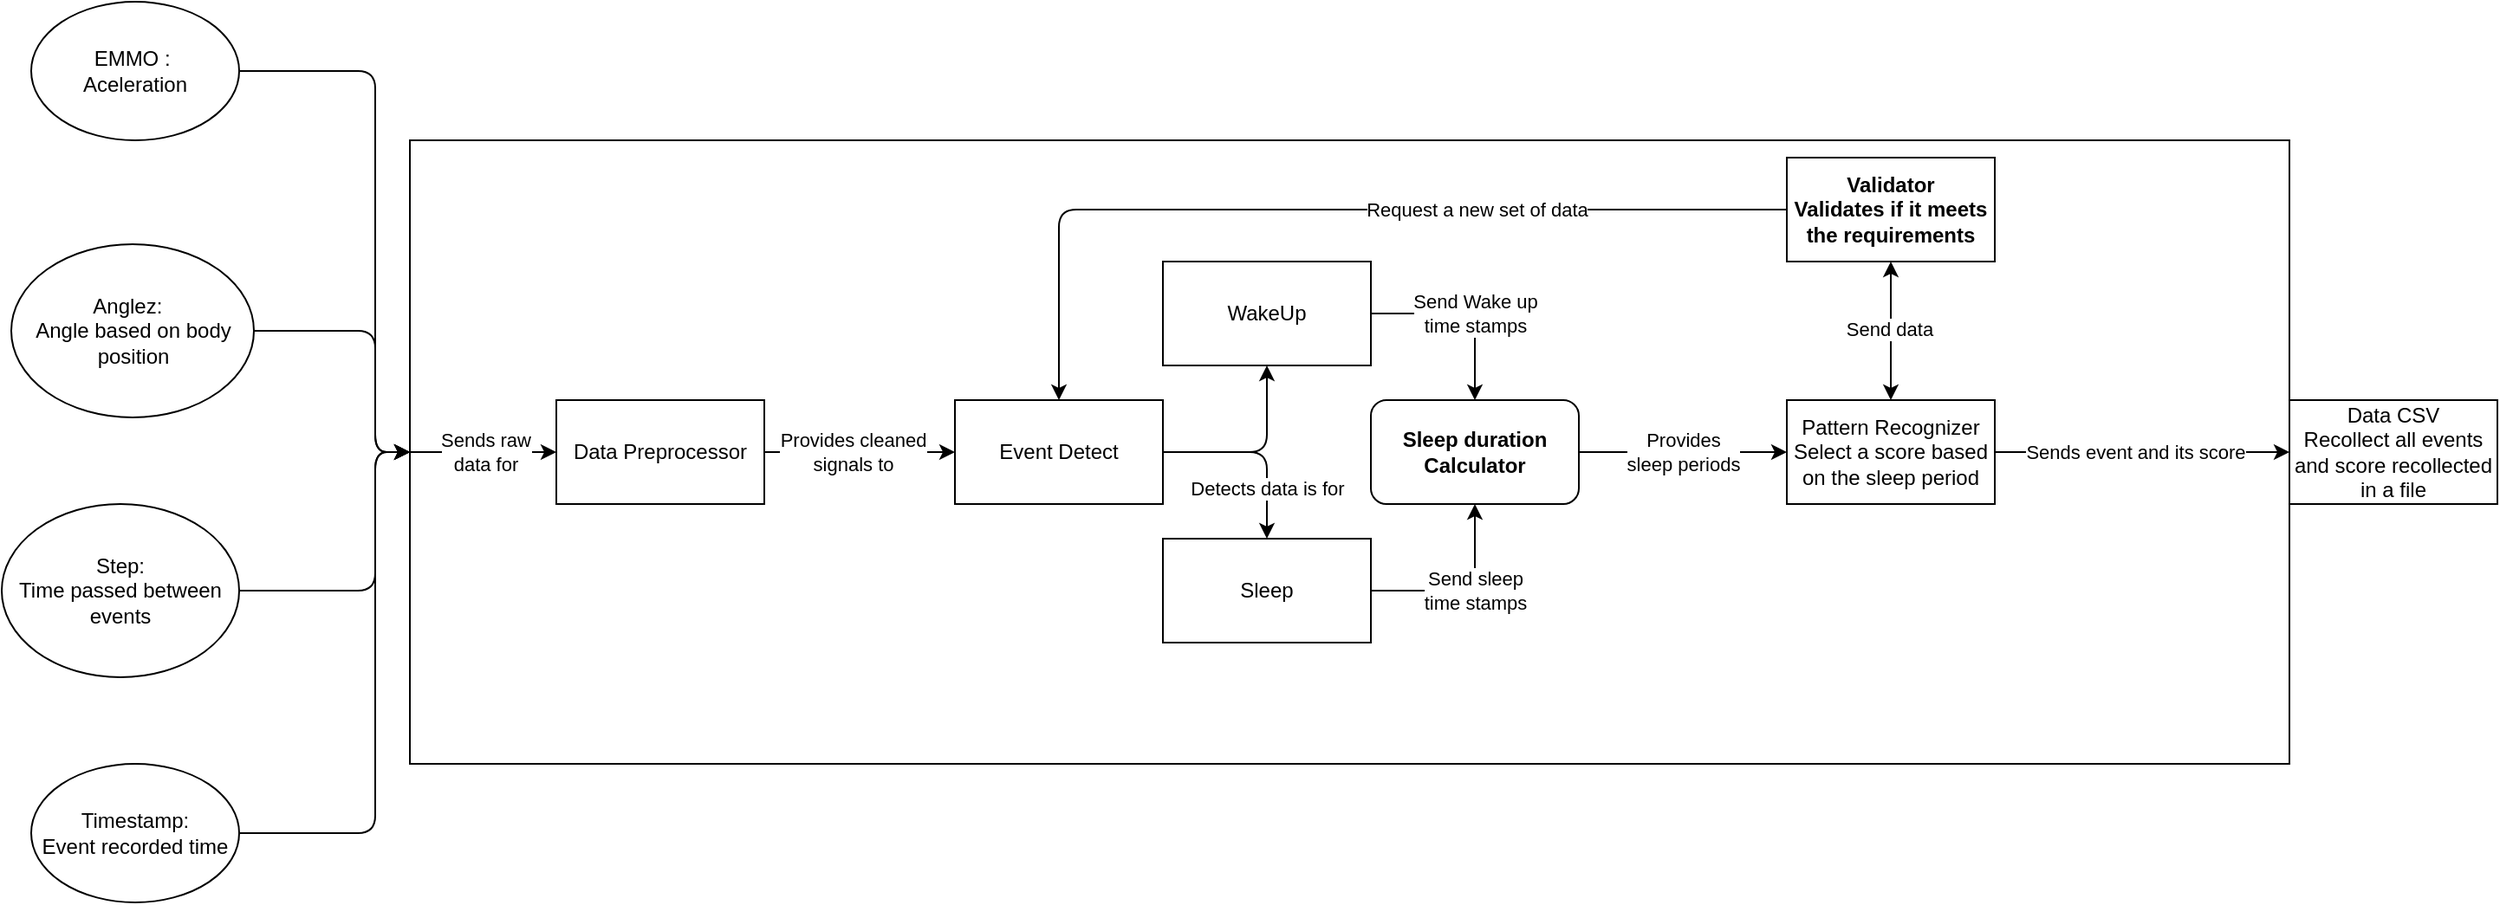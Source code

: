 <mxfile>
    <diagram name="Página-1" id="cdLnqXF8csMOLRGeKoDe">
        <mxGraphModel dx="2322" dy="445" grid="1" gridSize="10" guides="1" tooltips="1" connect="1" arrows="1" fold="1" page="1" pageScale="1" pageWidth="1400" pageHeight="850" background="none" math="1" shadow="0">
            <root>
                <mxCell id="0"/>
                <mxCell id="1" parent="0"/>
                <mxCell id="16" style="edgeStyle=none;html=1;exitX=0;exitY=0.5;exitDx=0;exitDy=0;entryX=0;entryY=0.5;entryDx=0;entryDy=0;movable=1;resizable=1;rotatable=1;deletable=1;editable=1;locked=0;connectable=1;" parent="1" source="3" edge="1">
                    <mxGeometry relative="1" as="geometry">
                        <mxPoint x="-1094.5" y="300" as="targetPoint"/>
                    </mxGeometry>
                </mxCell>
                <mxCell id="3" value="" style="rounded=0;whiteSpace=wrap;html=1;movable=0;resizable=0;rotatable=0;deletable=0;editable=0;locked=1;connectable=0;" parent="1" vertex="1">
                    <mxGeometry x="-1124.5" y="120" width="1084.5" height="360" as="geometry"/>
                </mxCell>
                <mxCell id="4" style="edgeStyle=none;html=1;entryX=0;entryY=0.5;entryDx=0;entryDy=0;movable=1;resizable=1;rotatable=1;deletable=1;editable=1;locked=0;connectable=1;" parent="1" source="bbs-jUhWbdaiTY3tE9ZW-34" target="3" edge="1">
                    <mxGeometry relative="1" as="geometry">
                        <Array as="points">
                            <mxPoint x="-1144.5" y="80"/>
                            <mxPoint x="-1144.5" y="300"/>
                        </Array>
                    </mxGeometry>
                </mxCell>
                <mxCell id="bbs-jUhWbdaiTY3tE9ZW-34" value="EMMO :&amp;nbsp;&lt;div&gt;Aceleration&lt;/div&gt;" style="ellipse;whiteSpace=wrap;html=1;movable=1;resizable=1;rotatable=1;deletable=1;editable=1;locked=0;connectable=1;" parent="1" vertex="1">
                    <mxGeometry x="-1343" y="40" width="120" height="80" as="geometry"/>
                </mxCell>
                <mxCell id="5" style="edgeStyle=none;html=1;entryX=0;entryY=0.5;entryDx=0;entryDy=0;movable=1;resizable=1;rotatable=1;deletable=1;editable=1;locked=0;connectable=1;" parent="1" source="bbs-jUhWbdaiTY3tE9ZW-35" target="3" edge="1">
                    <mxGeometry relative="1" as="geometry">
                        <Array as="points">
                            <mxPoint x="-1144.5" y="230"/>
                            <mxPoint x="-1144.5" y="300"/>
                        </Array>
                    </mxGeometry>
                </mxCell>
                <mxCell id="bbs-jUhWbdaiTY3tE9ZW-35" value="Anglez:&amp;nbsp;&amp;nbsp;&lt;div&gt;Angle based on body position&lt;/div&gt;" style="ellipse;whiteSpace=wrap;html=1;movable=1;resizable=1;rotatable=1;deletable=1;editable=1;locked=0;connectable=1;" parent="1" vertex="1">
                    <mxGeometry x="-1354.5" y="180" width="140" height="100" as="geometry"/>
                </mxCell>
                <mxCell id="6" style="edgeStyle=none;html=1;entryX=0;entryY=0.5;entryDx=0;entryDy=0;movable=1;resizable=1;rotatable=1;deletable=1;editable=1;locked=0;connectable=1;" parent="1" source="bbs-jUhWbdaiTY3tE9ZW-36" target="3" edge="1">
                    <mxGeometry relative="1" as="geometry">
                        <Array as="points">
                            <mxPoint x="-1144.5" y="380"/>
                            <mxPoint x="-1144.5" y="300"/>
                        </Array>
                    </mxGeometry>
                </mxCell>
                <mxCell id="bbs-jUhWbdaiTY3tE9ZW-36" value="Step:&lt;div&gt;Time passed between events&lt;/div&gt;" style="ellipse;whiteSpace=wrap;html=1;movable=1;resizable=1;rotatable=1;deletable=1;editable=1;locked=0;connectable=1;" parent="1" vertex="1">
                    <mxGeometry x="-1360" y="330" width="137" height="100" as="geometry"/>
                </mxCell>
                <mxCell id="7" style="edgeStyle=none;html=1;entryX=0;entryY=0.5;entryDx=0;entryDy=0;movable=1;resizable=1;rotatable=1;deletable=1;editable=1;locked=0;connectable=1;" parent="1" source="bbs-jUhWbdaiTY3tE9ZW-37" target="3" edge="1">
                    <mxGeometry relative="1" as="geometry">
                        <Array as="points">
                            <mxPoint x="-1144.5" y="520"/>
                            <mxPoint x="-1144.5" y="300"/>
                        </Array>
                    </mxGeometry>
                </mxCell>
                <mxCell id="bbs-jUhWbdaiTY3tE9ZW-37" value="Timestamp:&lt;div&gt;Event recorded time&lt;/div&gt;" style="ellipse;whiteSpace=wrap;html=1;movable=1;resizable=1;rotatable=1;deletable=1;editable=1;locked=0;connectable=1;" parent="1" vertex="1">
                    <mxGeometry x="-1343" y="480" width="120" height="80" as="geometry"/>
                </mxCell>
                <mxCell id="18" style="edgeStyle=none;html=1;exitX=1;exitY=0.5;exitDx=0;exitDy=0;" parent="1" edge="1">
                    <mxGeometry relative="1" as="geometry">
                        <mxPoint x="-350" y="520" as="sourcePoint"/>
                    </mxGeometry>
                </mxCell>
                <mxCell id="19" value="gives clean and&lt;div&gt;filtered data&lt;/div&gt;" style="edgeLabel;html=1;align=center;verticalAlign=middle;resizable=0;points=[];" parent="18" vertex="1" connectable="0">
                    <mxGeometry x="0.292" y="1" relative="1" as="geometry">
                        <mxPoint x="-22" y="1" as="offset"/>
                    </mxGeometry>
                </mxCell>
                <mxCell id="21" style="edgeStyle=none;html=1;exitX=1;exitY=0.5;exitDx=0;exitDy=0;" parent="1" edge="1">
                    <mxGeometry relative="1" as="geometry">
                        <mxPoint x="-110" y="520" as="sourcePoint"/>
                    </mxGeometry>
                </mxCell>
                <mxCell id="22" value="Organices data&lt;div&gt;based on&lt;/div&gt;&lt;div&gt;time stamps&lt;/div&gt;" style="edgeLabel;html=1;align=center;verticalAlign=middle;resizable=0;points=[];" parent="21" vertex="1" connectable="0">
                    <mxGeometry x="-0.321" y="-3" relative="1" as="geometry">
                        <mxPoint x="13" y="-3" as="offset"/>
                    </mxGeometry>
                </mxCell>
                <mxCell id="24" value="" style="edgeStyle=none;html=1;" parent="1" edge="1">
                    <mxGeometry relative="1" as="geometry">
                        <mxPoint x="120" y="520" as="sourcePoint"/>
                    </mxGeometry>
                </mxCell>
                <mxCell id="25" value="outs a state&lt;div&gt;prediction based&lt;/div&gt;&lt;div&gt;on data&lt;/div&gt;" style="edgeLabel;html=1;align=center;verticalAlign=middle;resizable=0;points=[];" parent="24" vertex="1" connectable="0">
                    <mxGeometry x="-0.392" relative="1" as="geometry">
                        <mxPoint x="22" as="offset"/>
                    </mxGeometry>
                </mxCell>
                <mxCell id="26" style="edgeStyle=none;html=1;" parent="1" edge="1">
                    <mxGeometry relative="1" as="geometry">
                        <Array as="points">
                            <mxPoint x="310" y="450"/>
                            <mxPoint x="70" y="450"/>
                        </Array>
                        <mxPoint x="70" y="490" as="targetPoint"/>
                    </mxGeometry>
                </mxCell>
                <mxCell id="27" value="Rejected based&lt;div&gt;on the tolerancy&lt;/div&gt;" style="edgeLabel;html=1;align=center;verticalAlign=middle;resizable=0;points=[];" parent="26" vertex="1" connectable="0">
                    <mxGeometry x="0.097" y="-2" relative="1" as="geometry">
                        <mxPoint as="offset"/>
                    </mxGeometry>
                </mxCell>
                <mxCell id="28" value="Data Preprocessor" style="rounded=0;whiteSpace=wrap;html=1;movable=1;resizable=1;rotatable=1;deletable=1;editable=1;locked=0;connectable=1;" parent="1" vertex="1">
                    <mxGeometry x="-1040" y="270" width="120" height="60" as="geometry"/>
                </mxCell>
                <mxCell id="29" value="" style="endArrow=classic;html=1;entryX=0;entryY=0.5;entryDx=0;entryDy=0;movable=1;resizable=1;rotatable=1;deletable=1;editable=1;locked=0;connectable=1;" parent="1" target="28" edge="1">
                    <mxGeometry width="50" height="50" relative="1" as="geometry">
                        <mxPoint x="-1124.5" y="300" as="sourcePoint"/>
                        <mxPoint x="-1034.5" y="230" as="targetPoint"/>
                    </mxGeometry>
                </mxCell>
                <mxCell id="30" value="Sends raw&lt;div&gt;data for&lt;/div&gt;" style="edgeLabel;html=1;align=center;verticalAlign=middle;resizable=1;points=[];movable=1;rotatable=1;deletable=1;editable=1;locked=0;connectable=1;" parent="29" vertex="1" connectable="0">
                    <mxGeometry x="-0.436" relative="1" as="geometry">
                        <mxPoint x="19" as="offset"/>
                    </mxGeometry>
                </mxCell>
                <mxCell id="31" value="" style="endArrow=classic;html=1;exitX=1;exitY=0.5;exitDx=0;exitDy=0;entryX=0;entryY=0.5;entryDx=0;entryDy=0;movable=1;resizable=1;rotatable=1;deletable=1;editable=1;locked=0;connectable=1;" parent="1" source="28" target="32" edge="1">
                    <mxGeometry width="50" height="50" relative="1" as="geometry">
                        <mxPoint x="-854.5" y="400" as="sourcePoint"/>
                        <mxPoint x="-824.5" y="300" as="targetPoint"/>
                    </mxGeometry>
                </mxCell>
                <mxCell id="33" value="Provides cleaned&lt;div&gt;signals to&lt;/div&gt;" style="edgeLabel;html=1;align=center;verticalAlign=middle;resizable=1;points=[];movable=1;rotatable=1;deletable=1;editable=1;locked=0;connectable=1;" parent="31" vertex="1" connectable="0">
                    <mxGeometry x="-0.231" y="4" relative="1" as="geometry">
                        <mxPoint x="8" y="4" as="offset"/>
                    </mxGeometry>
                </mxCell>
                <mxCell id="38" style="edgeStyle=none;html=1;entryX=0.5;entryY=0;entryDx=0;entryDy=0;movable=1;resizable=1;rotatable=1;deletable=1;editable=1;locked=0;connectable=1;" parent="1" source="32" target="35" edge="1">
                    <mxGeometry relative="1" as="geometry">
                        <Array as="points">
                            <mxPoint x="-630" y="300"/>
                        </Array>
                    </mxGeometry>
                </mxCell>
                <mxCell id="36" style="edgeStyle=none;html=1;movable=1;resizable=1;rotatable=1;deletable=1;editable=1;locked=0;connectable=1;" parent="1" source="32" target="34" edge="1">
                    <mxGeometry relative="1" as="geometry">
                        <Array as="points">
                            <mxPoint x="-630" y="300"/>
                        </Array>
                    </mxGeometry>
                </mxCell>
                <mxCell id="37" value="Detects data is for" style="edgeLabel;html=1;align=center;verticalAlign=middle;resizable=1;points=[];movable=1;rotatable=1;deletable=1;editable=1;locked=0;connectable=1;" parent="36" vertex="1" connectable="0">
                    <mxGeometry x="0.45" y="-2" relative="1" as="geometry">
                        <mxPoint x="-2" y="41" as="offset"/>
                    </mxGeometry>
                </mxCell>
                <mxCell id="32" value="Event Detect" style="rounded=0;whiteSpace=wrap;html=1;movable=1;resizable=1;rotatable=1;deletable=1;editable=1;locked=0;connectable=1;" parent="1" vertex="1">
                    <mxGeometry x="-810" y="270" width="120" height="60" as="geometry"/>
                </mxCell>
                <mxCell id="43" style="edgeStyle=none;html=1;entryX=0.5;entryY=0;entryDx=0;entryDy=0;movable=1;resizable=1;rotatable=1;deletable=1;editable=1;locked=0;connectable=1;" parent="1" source="34" target="41" edge="1">
                    <mxGeometry relative="1" as="geometry">
                        <Array as="points">
                            <mxPoint x="-510" y="220"/>
                        </Array>
                    </mxGeometry>
                </mxCell>
                <mxCell id="44" value="Send Wake up&lt;div&gt;time stamps&lt;/div&gt;" style="edgeLabel;html=1;align=center;verticalAlign=middle;resizable=1;points=[];movable=1;rotatable=1;deletable=1;editable=1;locked=0;connectable=1;" parent="43" vertex="1" connectable="0">
                    <mxGeometry x="0.127" y="-3" relative="1" as="geometry">
                        <mxPoint x="3" y="-2" as="offset"/>
                    </mxGeometry>
                </mxCell>
                <mxCell id="34" value="WakeUp" style="rounded=0;whiteSpace=wrap;html=1;movable=1;resizable=1;rotatable=1;deletable=1;editable=1;locked=0;connectable=1;" parent="1" vertex="1">
                    <mxGeometry x="-690" y="190" width="120" height="60" as="geometry"/>
                </mxCell>
                <mxCell id="42" style="edgeStyle=none;html=1;entryX=0.5;entryY=1;entryDx=0;entryDy=0;movable=1;resizable=1;rotatable=1;deletable=1;editable=1;locked=0;connectable=1;" parent="1" source="35" target="41" edge="1">
                    <mxGeometry relative="1" as="geometry">
                        <Array as="points">
                            <mxPoint x="-510" y="380"/>
                        </Array>
                    </mxGeometry>
                </mxCell>
                <mxCell id="46" value="Send sleep&lt;div&gt;time stamps&lt;/div&gt;" style="edgeLabel;html=1;align=center;verticalAlign=middle;resizable=1;points=[];movable=1;rotatable=1;deletable=1;editable=1;locked=0;connectable=1;" parent="42" vertex="1" connectable="0">
                    <mxGeometry x="0.464" y="2" relative="1" as="geometry">
                        <mxPoint x="2" y="20" as="offset"/>
                    </mxGeometry>
                </mxCell>
                <mxCell id="35" value="Sleep" style="rounded=0;whiteSpace=wrap;html=1;movable=1;resizable=1;rotatable=1;deletable=1;editable=1;locked=0;connectable=1;" parent="1" vertex="1">
                    <mxGeometry x="-690" y="350" width="120" height="60" as="geometry"/>
                </mxCell>
                <mxCell id="50" style="edgeStyle=none;html=1;movable=1;resizable=1;rotatable=1;deletable=1;editable=1;locked=0;connectable=1;" parent="1" source="41" target="47" edge="1">
                    <mxGeometry relative="1" as="geometry"/>
                </mxCell>
                <mxCell id="51" value="Provides&lt;div&gt;sleep periods&lt;/div&gt;" style="edgeLabel;html=1;align=center;verticalAlign=middle;resizable=1;points=[];movable=1;rotatable=1;deletable=1;editable=1;locked=0;connectable=1;" parent="50" vertex="1" connectable="0">
                    <mxGeometry x="0.235" y="-2" relative="1" as="geometry">
                        <mxPoint x="-14" y="-2" as="offset"/>
                    </mxGeometry>
                </mxCell>
                <mxCell id="41" value="Sleep duration Calculator" style="rounded=1;whiteSpace=wrap;html=1;fontStyle=1;movable=1;resizable=1;rotatable=1;deletable=1;editable=1;locked=0;connectable=1;" parent="1" vertex="1">
                    <mxGeometry x="-570" y="270" width="120" height="60" as="geometry"/>
                </mxCell>
                <mxCell id="52" style="edgeStyle=none;html=1;movable=1;resizable=1;rotatable=1;deletable=1;editable=1;locked=0;connectable=1;" parent="1" source="47" edge="1">
                    <mxGeometry relative="1" as="geometry">
                        <mxPoint x="-40" y="300" as="targetPoint"/>
                    </mxGeometry>
                </mxCell>
                <mxCell id="53" value="Sends event and its score" style="edgeLabel;html=1;align=center;verticalAlign=middle;resizable=1;points=[];movable=1;rotatable=1;deletable=1;editable=1;locked=0;connectable=1;" parent="52" vertex="1" connectable="0">
                    <mxGeometry x="-0.231" y="-2" relative="1" as="geometry">
                        <mxPoint x="15" y="-2" as="offset"/>
                    </mxGeometry>
                </mxCell>
                <mxCell id="47" value="Pattern Recognizer&lt;div&gt;Select a score based on the sleep period&lt;/div&gt;" style="rounded=0;whiteSpace=wrap;html=1;movable=1;resizable=1;rotatable=1;deletable=1;editable=1;locked=0;connectable=1;" parent="1" vertex="1">
                    <mxGeometry x="-330" y="270" width="120" height="60" as="geometry"/>
                </mxCell>
                <mxCell id="54" value="Data CSV&lt;div&gt;Recollect all events and score recollected in a file&lt;/div&gt;" style="rounded=0;whiteSpace=wrap;html=1;" parent="1" vertex="1">
                    <mxGeometry x="-40" y="270" width="120" height="60" as="geometry"/>
                </mxCell>
                <mxCell id="69" style="edgeStyle=none;html=1;" edge="1" parent="1" source="66" target="32">
                    <mxGeometry relative="1" as="geometry">
                        <Array as="points">
                            <mxPoint x="-750" y="160"/>
                        </Array>
                    </mxGeometry>
                </mxCell>
                <mxCell id="73" value="Request a new set of data" style="edgeLabel;html=1;align=center;verticalAlign=middle;resizable=0;points=[];" vertex="1" connectable="0" parent="69">
                    <mxGeometry x="-0.239" y="-1" relative="1" as="geometry">
                        <mxPoint x="22" y="1" as="offset"/>
                    </mxGeometry>
                </mxCell>
                <mxCell id="71" style="edgeStyle=none;html=1;endArrow=classic;endFill=1;startArrow=classic;startFill=1;strokeColor=default;" edge="1" parent="1" source="66" target="47">
                    <mxGeometry relative="1" as="geometry"/>
                </mxCell>
                <mxCell id="72" value="Send data" style="edgeLabel;html=1;align=center;verticalAlign=middle;resizable=0;points=[];" vertex="1" connectable="0" parent="71">
                    <mxGeometry x="-0.032" y="-1" relative="1" as="geometry">
                        <mxPoint as="offset"/>
                    </mxGeometry>
                </mxCell>
                <mxCell id="66" value="&lt;b&gt;Validator&lt;br&gt;Validates if it meets the requirements&lt;/b&gt;" style="whiteSpace=wrap;html=1;rounded=0;resizable=1;" vertex="1" parent="1">
                    <mxGeometry x="-330" y="130" width="120" height="60" as="geometry"/>
                </mxCell>
            </root>
        </mxGraphModel>
    </diagram>
</mxfile>